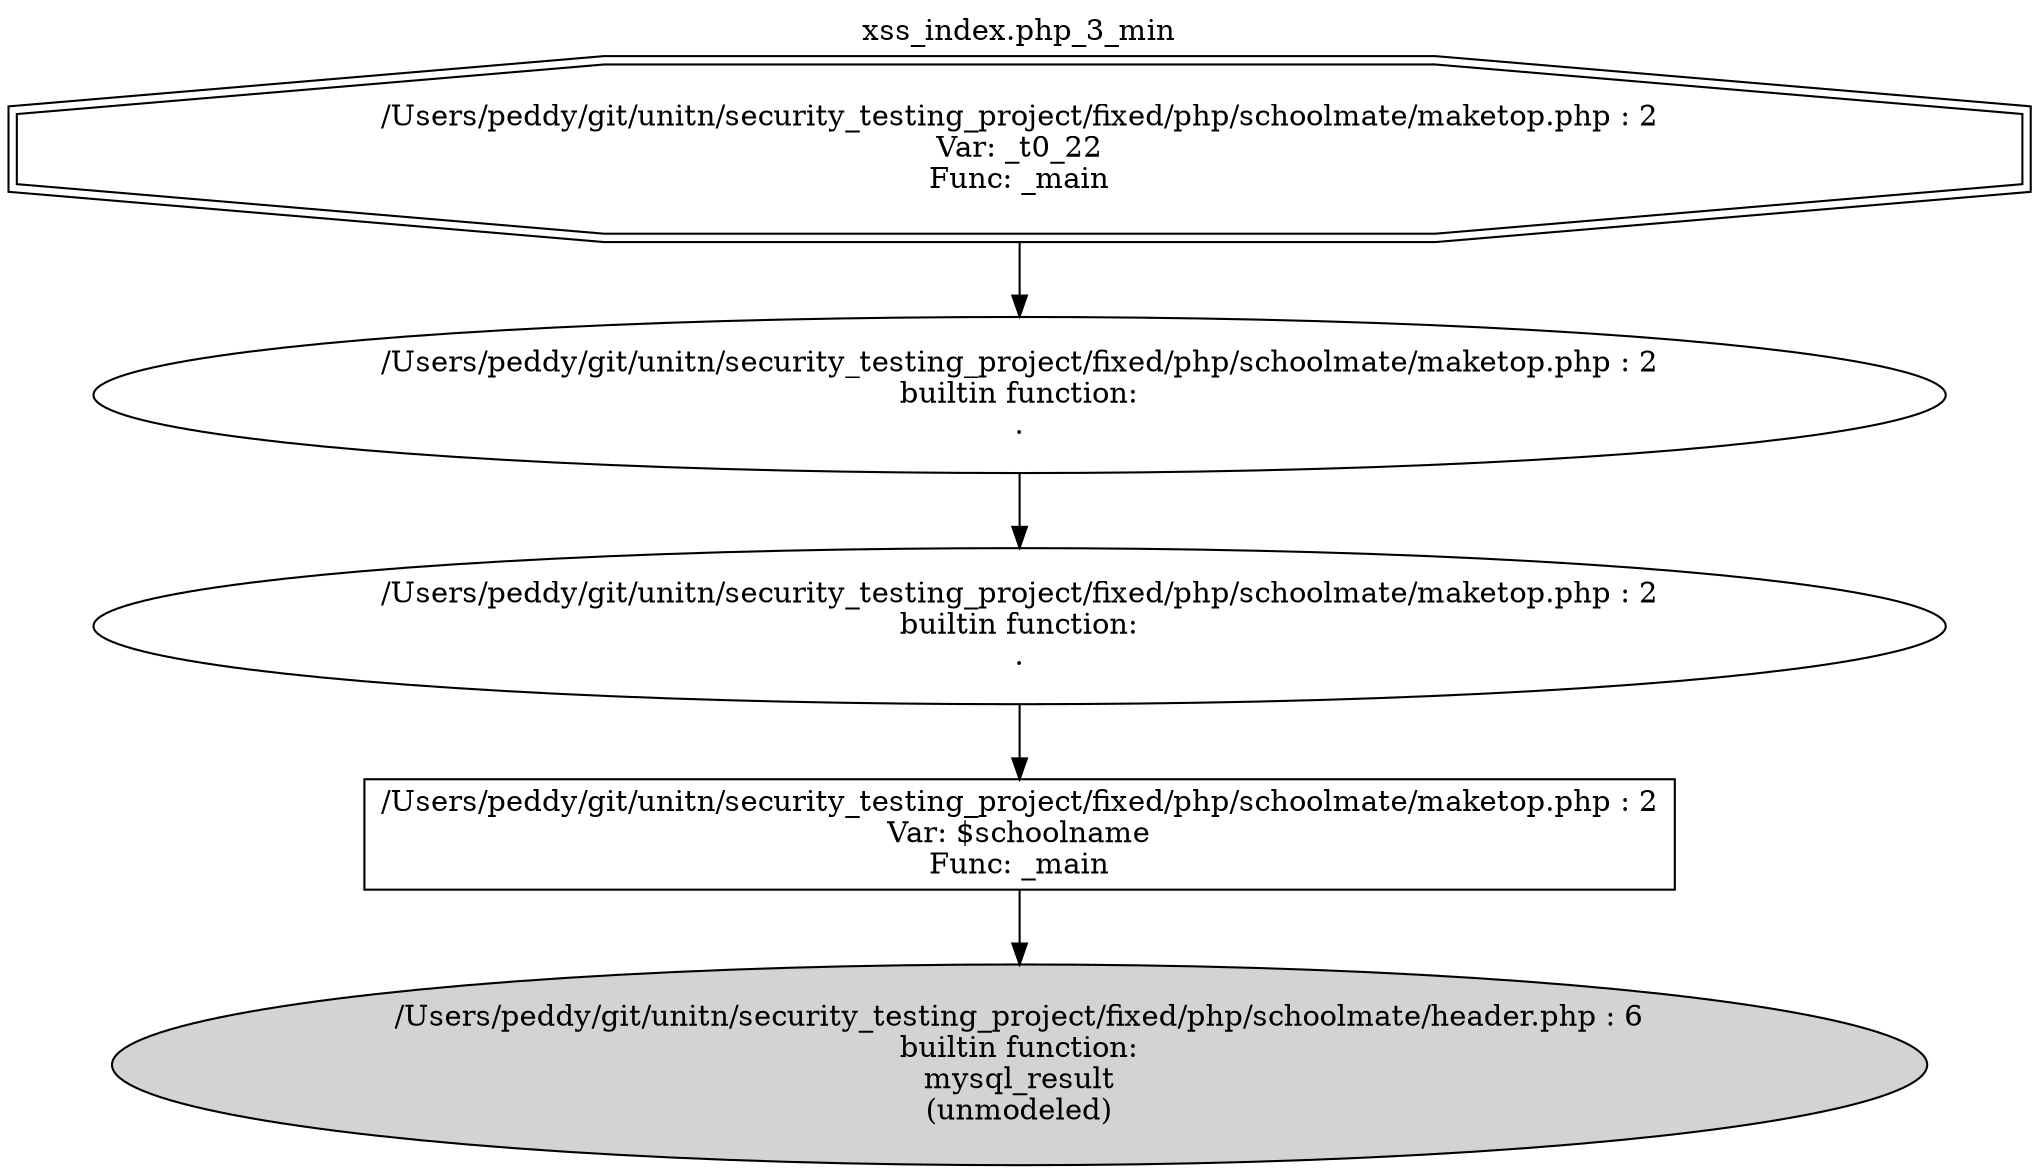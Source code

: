 digraph cfg {
  label="xss_index.php_3_min";
  labelloc=t;
  n1 [shape=doubleoctagon, label="/Users/peddy/git/unitn/security_testing_project/fixed/php/schoolmate/maketop.php : 2\nVar: _t0_22\nFunc: _main\n"];
  n2 [shape=ellipse, label="/Users/peddy/git/unitn/security_testing_project/fixed/php/schoolmate/maketop.php : 2\nbuiltin function:\n.\n"];
  n3 [shape=ellipse, label="/Users/peddy/git/unitn/security_testing_project/fixed/php/schoolmate/maketop.php : 2\nbuiltin function:\n.\n"];
  n4 [shape=box, label="/Users/peddy/git/unitn/security_testing_project/fixed/php/schoolmate/maketop.php : 2\nVar: $schoolname\nFunc: _main\n"];
  n5 [shape=ellipse, label="/Users/peddy/git/unitn/security_testing_project/fixed/php/schoolmate/header.php : 6\nbuiltin function:\nmysql_result\n(unmodeled)\n",style=filled];
  n1 -> n2;
  n2 -> n3;
  n3 -> n4;
  n4 -> n5;
}
